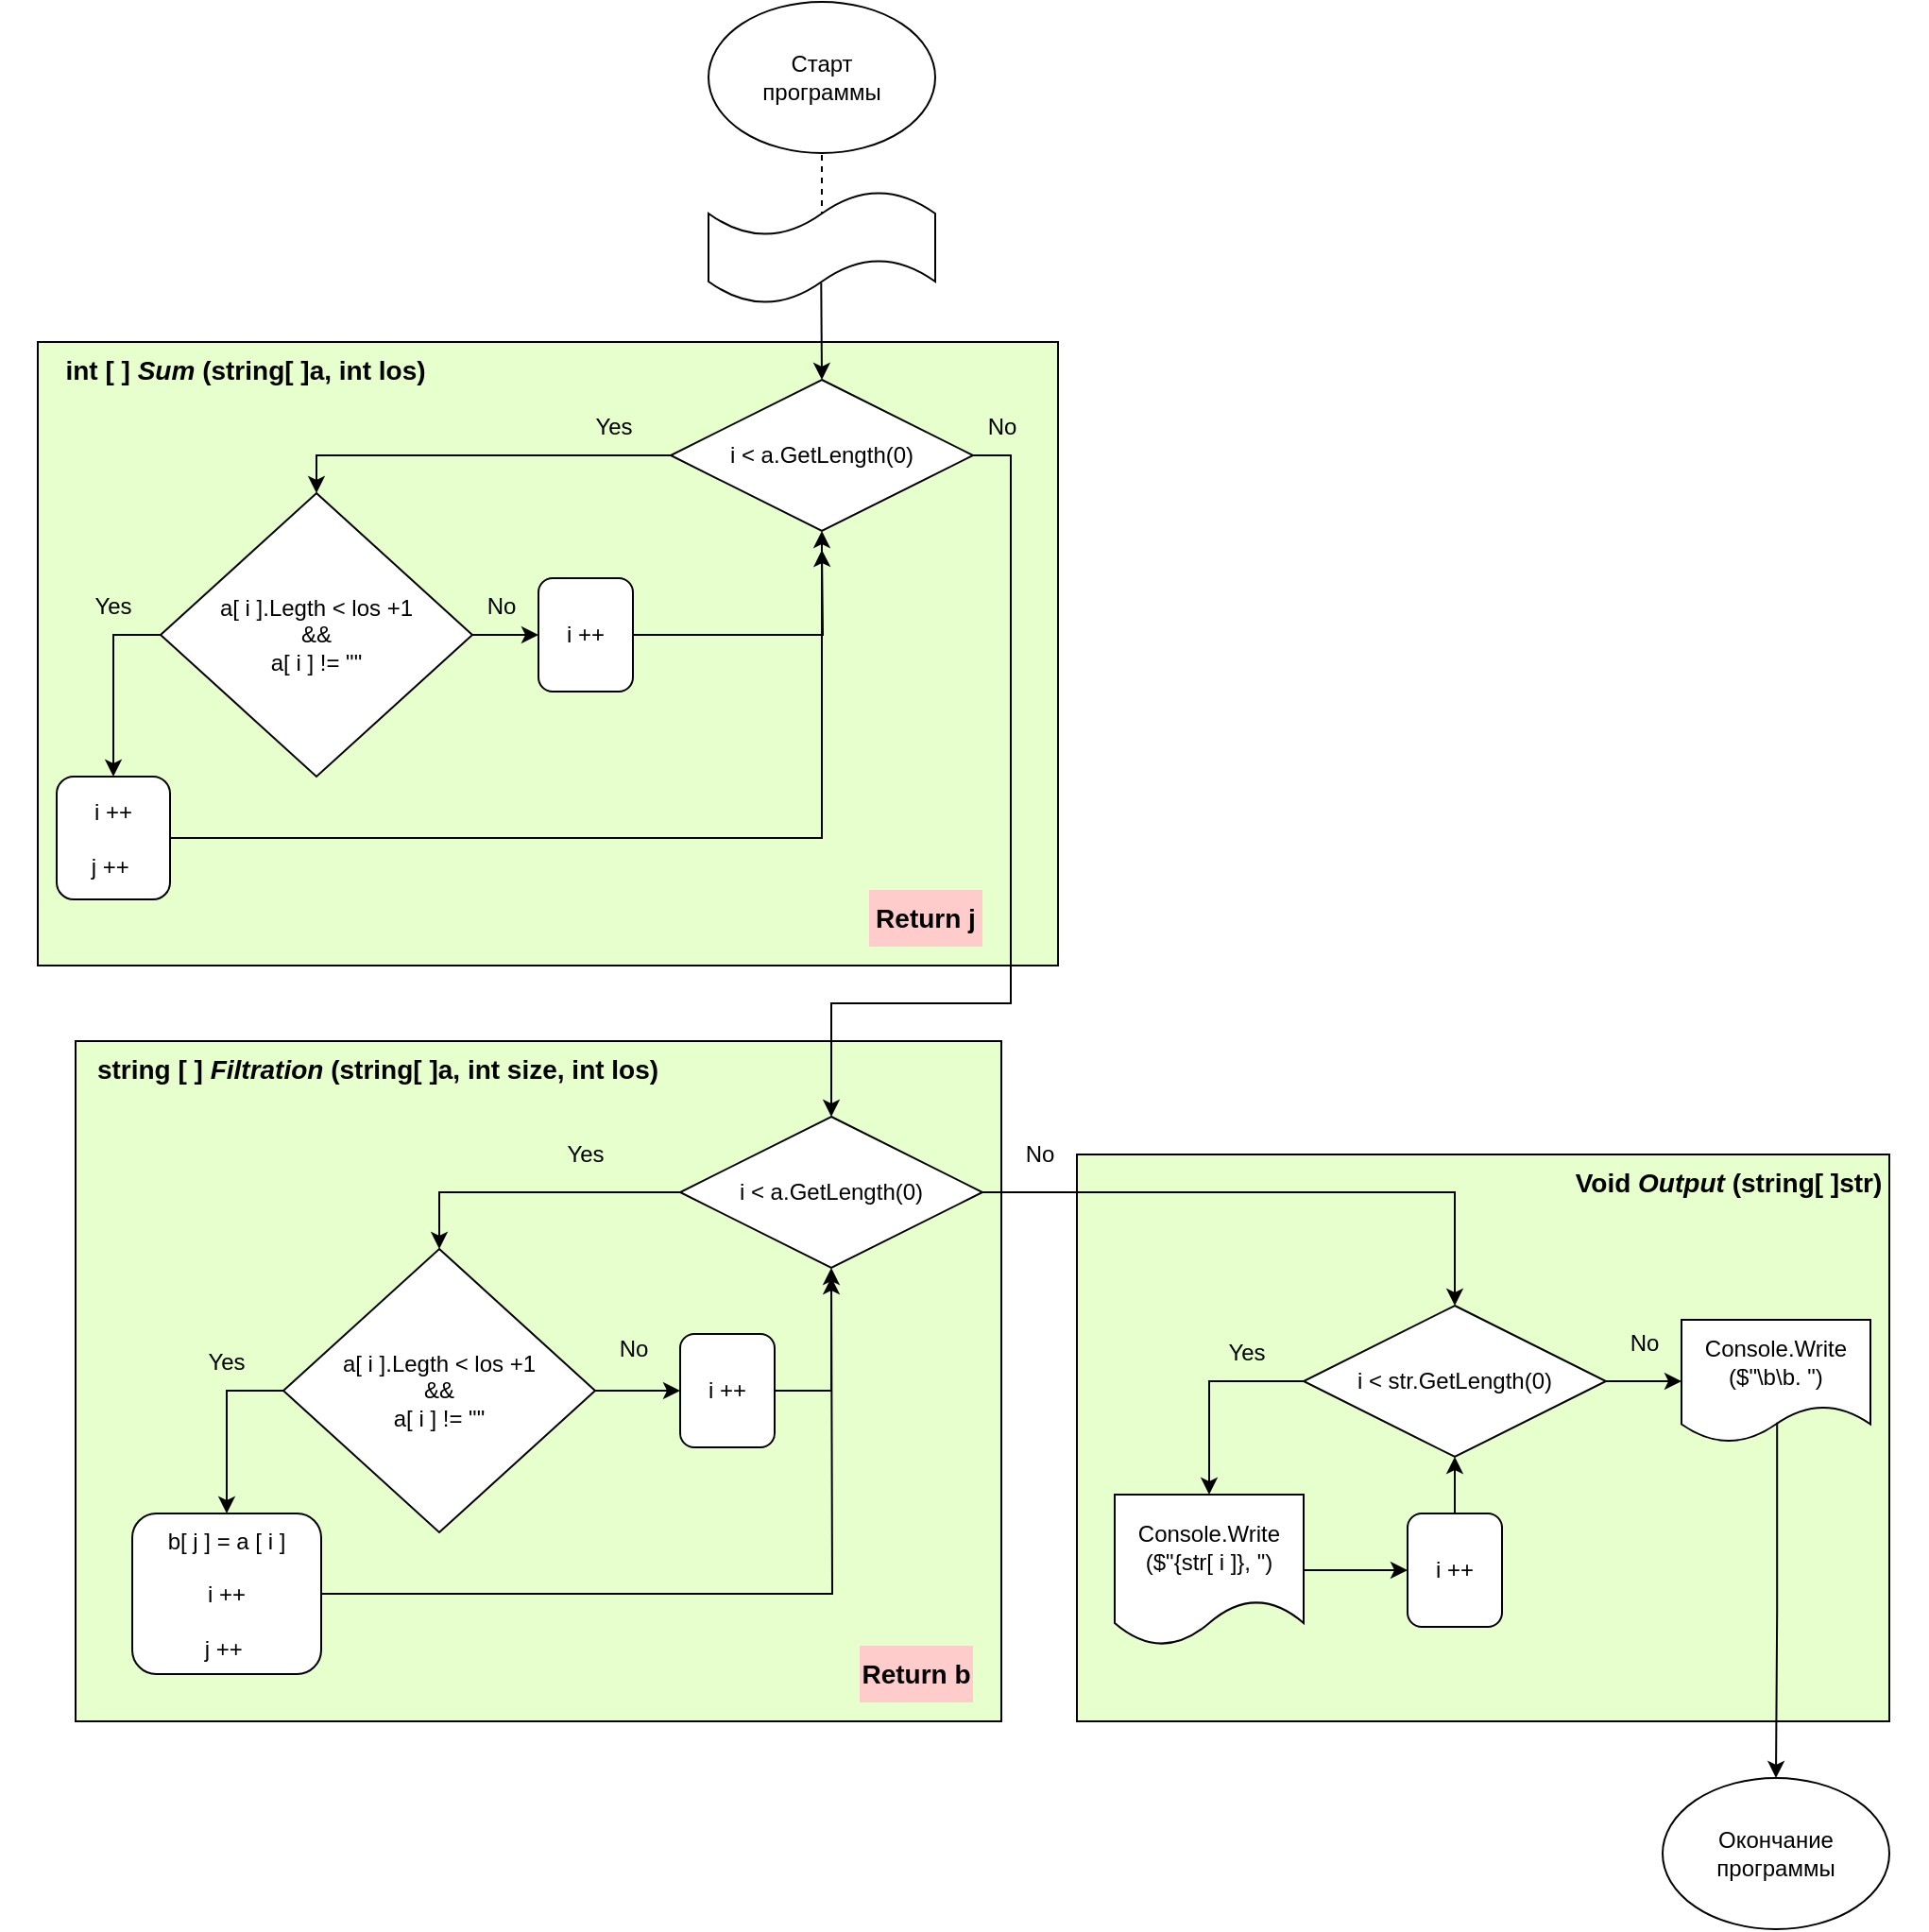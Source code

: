 <mxfile version="20.8.16" type="device"><diagram name="Страница 1" id="9TKDMyC5ZaRdCITpm4R9"><mxGraphModel dx="2077" dy="1750" grid="1" gridSize="10" guides="1" tooltips="1" connect="1" arrows="1" fold="1" page="1" pageScale="1" pageWidth="827" pageHeight="1169" math="0" shadow="0"><root><mxCell id="0"/><mxCell id="1" parent="0"/><mxCell id="Nh6mBQp454FNtNgGAO6L-84" value="" style="rounded=0;whiteSpace=wrap;html=1;fontSize=14;fillColor=#E6FFCC;" vertex="1" parent="1"><mxGeometry x="-10" y="-250" width="540" height="330" as="geometry"/></mxCell><mxCell id="Nh6mBQp454FNtNgGAO6L-67" value="" style="rounded=0;whiteSpace=wrap;html=1;fontSize=14;fillColor=#E6FFCC;" vertex="1" parent="1"><mxGeometry x="540" y="180" width="430" height="300" as="geometry"/></mxCell><mxCell id="Nh6mBQp454FNtNgGAO6L-64" value="" style="rounded=0;whiteSpace=wrap;html=1;fillColor=#E6FFCC;" vertex="1" parent="1"><mxGeometry x="10" y="120" width="490" height="360" as="geometry"/></mxCell><mxCell id="Nh6mBQp454FNtNgGAO6L-1" value="Старт&lt;br&gt;программы" style="ellipse;whiteSpace=wrap;html=1;" vertex="1" parent="1"><mxGeometry x="345" y="-430" width="120" height="80" as="geometry"/></mxCell><mxCell id="Nh6mBQp454FNtNgGAO6L-6" value="Окончание программы" style="ellipse;whiteSpace=wrap;html=1;" vertex="1" parent="1"><mxGeometry x="850" y="510" width="120" height="80" as="geometry"/></mxCell><mxCell id="Nh6mBQp454FNtNgGAO6L-7" value="Console.Write&lt;br&gt;($&quot;\b\b. &quot;)" style="shape=document;whiteSpace=wrap;html=1;boundedLbl=1;" vertex="1" parent="1"><mxGeometry x="860" y="267.5" width="100" height="65" as="geometry"/></mxCell><mxCell id="Nh6mBQp454FNtNgGAO6L-30" style="edgeStyle=orthogonalEdgeStyle;rounded=0;orthogonalLoop=1;jettySize=auto;html=1;" edge="1" parent="1" source="Nh6mBQp454FNtNgGAO6L-11"><mxGeometry relative="1" as="geometry"><mxPoint x="410" y="245" as="targetPoint"/></mxGeometry></mxCell><mxCell id="Nh6mBQp454FNtNgGAO6L-11" value="b[ j ] = a [ i ]&lt;br&gt;&lt;br&gt;i ++&lt;br&gt;&lt;br&gt;j ++&amp;nbsp;" style="rounded=1;whiteSpace=wrap;html=1;" vertex="1" parent="1"><mxGeometry x="40" y="370" width="100" height="85" as="geometry"/></mxCell><mxCell id="Nh6mBQp454FNtNgGAO6L-29" style="edgeStyle=orthogonalEdgeStyle;rounded=0;orthogonalLoop=1;jettySize=auto;html=1;exitX=0;exitY=0.5;exitDx=0;exitDy=0;entryX=0.5;entryY=0;entryDx=0;entryDy=0;" edge="1" parent="1" source="Nh6mBQp454FNtNgGAO6L-16" target="Nh6mBQp454FNtNgGAO6L-11"><mxGeometry relative="1" as="geometry"/></mxCell><mxCell id="Nh6mBQp454FNtNgGAO6L-52" style="edgeStyle=orthogonalEdgeStyle;rounded=0;orthogonalLoop=1;jettySize=auto;html=1;exitX=1;exitY=0.5;exitDx=0;exitDy=0;entryX=0;entryY=0.5;entryDx=0;entryDy=0;" edge="1" parent="1" source="Nh6mBQp454FNtNgGAO6L-16" target="Nh6mBQp454FNtNgGAO6L-51"><mxGeometry relative="1" as="geometry"/></mxCell><mxCell id="Nh6mBQp454FNtNgGAO6L-16" value="a[ i ].Legth &amp;lt; los +1&lt;br&gt;&amp;amp;&amp;amp;&lt;br&gt;a[ i ] != &quot;&quot;" style="rhombus;whiteSpace=wrap;html=1;" vertex="1" parent="1"><mxGeometry x="120" y="230" width="165" height="150" as="geometry"/></mxCell><mxCell id="Nh6mBQp454FNtNgGAO6L-23" style="edgeStyle=orthogonalEdgeStyle;rounded=0;orthogonalLoop=1;jettySize=auto;html=1;exitX=0;exitY=0.5;exitDx=0;exitDy=0;entryX=0.5;entryY=0;entryDx=0;entryDy=0;" edge="1" parent="1" source="Nh6mBQp454FNtNgGAO6L-17" target="Nh6mBQp454FNtNgGAO6L-16"><mxGeometry relative="1" as="geometry"><mxPoint x="270" y="290" as="targetPoint"/></mxGeometry></mxCell><mxCell id="Nh6mBQp454FNtNgGAO6L-42" style="edgeStyle=orthogonalEdgeStyle;rounded=0;orthogonalLoop=1;jettySize=auto;html=1;exitX=1;exitY=0.5;exitDx=0;exitDy=0;entryX=0.5;entryY=0;entryDx=0;entryDy=0;" edge="1" parent="1" source="Nh6mBQp454FNtNgGAO6L-17" target="Nh6mBQp454FNtNgGAO6L-38"><mxGeometry relative="1" as="geometry"/></mxCell><mxCell id="Nh6mBQp454FNtNgGAO6L-17" value="i &amp;lt; a.GetLength(0)" style="rhombus;whiteSpace=wrap;html=1;" vertex="1" parent="1"><mxGeometry x="330" y="160" width="160" height="80" as="geometry"/></mxCell><mxCell id="Nh6mBQp454FNtNgGAO6L-34" value="Yes" style="text;html=1;strokeColor=none;fillColor=none;align=center;verticalAlign=middle;whiteSpace=wrap;rounded=0;" vertex="1" parent="1"><mxGeometry x="250" y="165" width="60" height="30" as="geometry"/></mxCell><mxCell id="Nh6mBQp454FNtNgGAO6L-48" style="edgeStyle=orthogonalEdgeStyle;rounded=0;orthogonalLoop=1;jettySize=auto;html=1;exitX=1;exitY=0.5;exitDx=0;exitDy=0;entryX=0;entryY=0.5;entryDx=0;entryDy=0;" edge="1" parent="1" source="Nh6mBQp454FNtNgGAO6L-38" target="Nh6mBQp454FNtNgGAO6L-7"><mxGeometry relative="1" as="geometry"><mxPoint x="880" y="300" as="targetPoint"/></mxGeometry></mxCell><mxCell id="Nh6mBQp454FNtNgGAO6L-61" style="edgeStyle=orthogonalEdgeStyle;rounded=0;orthogonalLoop=1;jettySize=auto;html=1;exitX=0;exitY=0.5;exitDx=0;exitDy=0;entryX=0.5;entryY=0;entryDx=0;entryDy=0;" edge="1" parent="1" source="Nh6mBQp454FNtNgGAO6L-38" target="Nh6mBQp454FNtNgGAO6L-56"><mxGeometry relative="1" as="geometry"/></mxCell><mxCell id="Nh6mBQp454FNtNgGAO6L-38" value="i &amp;lt; str.GetLength(0)" style="rhombus;whiteSpace=wrap;html=1;" vertex="1" parent="1"><mxGeometry x="660" y="260" width="160" height="80" as="geometry"/></mxCell><mxCell id="Nh6mBQp454FNtNgGAO6L-49" style="edgeStyle=orthogonalEdgeStyle;rounded=0;orthogonalLoop=1;jettySize=auto;html=1;exitX=0.506;exitY=0.837;exitDx=0;exitDy=0;entryX=0.5;entryY=0;entryDx=0;entryDy=0;exitPerimeter=0;" edge="1" parent="1" source="Nh6mBQp454FNtNgGAO6L-7" target="Nh6mBQp454FNtNgGAO6L-6"><mxGeometry relative="1" as="geometry"><mxPoint x="955" y="330" as="sourcePoint"/></mxGeometry></mxCell><mxCell id="Nh6mBQp454FNtNgGAO6L-45" value="Yes" style="text;html=1;strokeColor=none;fillColor=none;align=center;verticalAlign=middle;whiteSpace=wrap;rounded=0;" vertex="1" parent="1"><mxGeometry x="600" y="270" width="60" height="30" as="geometry"/></mxCell><mxCell id="Nh6mBQp454FNtNgGAO6L-46" value="No" style="text;html=1;align=center;verticalAlign=middle;resizable=0;points=[];autosize=1;strokeColor=none;fillColor=none;" vertex="1" parent="1"><mxGeometry x="500" y="165" width="40" height="30" as="geometry"/></mxCell><mxCell id="Nh6mBQp454FNtNgGAO6L-47" value="No" style="text;html=1;align=center;verticalAlign=middle;resizable=0;points=[];autosize=1;strokeColor=none;fillColor=none;" vertex="1" parent="1"><mxGeometry x="820" y="265" width="40" height="30" as="geometry"/></mxCell><mxCell id="Nh6mBQp454FNtNgGAO6L-53" style="edgeStyle=orthogonalEdgeStyle;rounded=0;orthogonalLoop=1;jettySize=auto;html=1;exitX=1;exitY=0.5;exitDx=0;exitDy=0;entryX=0.5;entryY=1;entryDx=0;entryDy=0;" edge="1" parent="1" source="Nh6mBQp454FNtNgGAO6L-51" target="Nh6mBQp454FNtNgGAO6L-17"><mxGeometry relative="1" as="geometry"/></mxCell><mxCell id="Nh6mBQp454FNtNgGAO6L-51" value="i ++" style="rounded=1;whiteSpace=wrap;html=1;" vertex="1" parent="1"><mxGeometry x="330" y="275" width="50" height="60" as="geometry"/></mxCell><mxCell id="Nh6mBQp454FNtNgGAO6L-54" value="No" style="text;html=1;align=center;verticalAlign=middle;resizable=0;points=[];autosize=1;strokeColor=none;fillColor=none;" vertex="1" parent="1"><mxGeometry x="285" y="267.5" width="40" height="30" as="geometry"/></mxCell><mxCell id="Nh6mBQp454FNtNgGAO6L-55" value="Yes" style="text;html=1;strokeColor=none;fillColor=none;align=center;verticalAlign=middle;whiteSpace=wrap;rounded=0;" vertex="1" parent="1"><mxGeometry x="60" y="275" width="60" height="30" as="geometry"/></mxCell><mxCell id="Nh6mBQp454FNtNgGAO6L-60" style="edgeStyle=orthogonalEdgeStyle;rounded=0;orthogonalLoop=1;jettySize=auto;html=1;exitX=1;exitY=0.5;exitDx=0;exitDy=0;entryX=0;entryY=0.5;entryDx=0;entryDy=0;" edge="1" parent="1" source="Nh6mBQp454FNtNgGAO6L-56" target="Nh6mBQp454FNtNgGAO6L-58"><mxGeometry relative="1" as="geometry"/></mxCell><mxCell id="Nh6mBQp454FNtNgGAO6L-56" value="Console.Write &lt;br&gt;($&quot;{str[ i ]}, &quot;)" style="shape=document;whiteSpace=wrap;html=1;boundedLbl=1;" vertex="1" parent="1"><mxGeometry x="560" y="360" width="100" height="80" as="geometry"/></mxCell><mxCell id="Nh6mBQp454FNtNgGAO6L-59" style="edgeStyle=orthogonalEdgeStyle;rounded=0;orthogonalLoop=1;jettySize=auto;html=1;exitX=0.5;exitY=0;exitDx=0;exitDy=0;entryX=0.5;entryY=1;entryDx=0;entryDy=0;" edge="1" parent="1" source="Nh6mBQp454FNtNgGAO6L-58" target="Nh6mBQp454FNtNgGAO6L-38"><mxGeometry relative="1" as="geometry"/></mxCell><mxCell id="Nh6mBQp454FNtNgGAO6L-58" value="i ++" style="rounded=1;whiteSpace=wrap;html=1;" vertex="1" parent="1"><mxGeometry x="715" y="370" width="50" height="60" as="geometry"/></mxCell><mxCell id="Nh6mBQp454FNtNgGAO6L-62" value="" style="endArrow=none;dashed=1;html=1;rounded=0;entryX=0.5;entryY=1;entryDx=0;entryDy=0;" edge="1" parent="1" target="Nh6mBQp454FNtNgGAO6L-1"><mxGeometry width="50" height="50" relative="1" as="geometry"><mxPoint x="405" y="-310" as="sourcePoint"/><mxPoint x="425" y="-210" as="targetPoint"/></mxGeometry></mxCell><mxCell id="Nh6mBQp454FNtNgGAO6L-65" value="&lt;font style=&quot;font-size: 14px;&quot;&gt;&lt;b style=&quot;&quot;&gt;string [ ] &lt;i style=&quot;&quot;&gt;Filtration &lt;/i&gt;(string[ ]a, int size, int los)&lt;/b&gt;&lt;/font&gt;" style="text;html=1;strokeColor=none;fillColor=none;align=center;verticalAlign=middle;whiteSpace=wrap;rounded=0;" vertex="1" parent="1"><mxGeometry x="10" y="120" width="320" height="30" as="geometry"/></mxCell><mxCell id="Nh6mBQp454FNtNgGAO6L-70" value="&lt;b style=&quot;border-color: var(--border-color);&quot;&gt;Void&amp;nbsp;&lt;i style=&quot;border-color: var(--border-color);&quot;&gt;Output&amp;nbsp;&lt;/i&gt;(string[ ]str)&lt;/b&gt;" style="text;html=1;strokeColor=none;fillColor=none;align=center;verticalAlign=middle;whiteSpace=wrap;rounded=0;fontSize=14;" vertex="1" parent="1"><mxGeometry x="780" y="180" width="210" height="30" as="geometry"/></mxCell><mxCell id="Nh6mBQp454FNtNgGAO6L-82" style="edgeStyle=orthogonalEdgeStyle;rounded=0;orthogonalLoop=1;jettySize=auto;html=1;exitX=1;exitY=0.5;exitDx=0;exitDy=0;entryX=0.5;entryY=0;entryDx=0;entryDy=0;fontSize=14;" edge="1" parent="1" source="Nh6mBQp454FNtNgGAO6L-72" target="Nh6mBQp454FNtNgGAO6L-17"><mxGeometry relative="1" as="geometry"><Array as="points"><mxPoint x="505" y="-190"/><mxPoint x="505" y="100"/><mxPoint x="410" y="100"/></Array></mxGeometry></mxCell><mxCell id="Nh6mBQp454FNtNgGAO6L-83" style="edgeStyle=orthogonalEdgeStyle;rounded=0;orthogonalLoop=1;jettySize=auto;html=1;exitX=0;exitY=0.5;exitDx=0;exitDy=0;entryX=0.5;entryY=0;entryDx=0;entryDy=0;fontSize=14;" edge="1" parent="1" source="Nh6mBQp454FNtNgGAO6L-72" target="Nh6mBQp454FNtNgGAO6L-73"><mxGeometry relative="1" as="geometry"/></mxCell><mxCell id="Nh6mBQp454FNtNgGAO6L-72" value="i &amp;lt; a.GetLength(0)" style="rhombus;whiteSpace=wrap;html=1;" vertex="1" parent="1"><mxGeometry x="325" y="-230" width="160" height="80" as="geometry"/></mxCell><mxCell id="Nh6mBQp454FNtNgGAO6L-77" style="edgeStyle=orthogonalEdgeStyle;rounded=0;orthogonalLoop=1;jettySize=auto;html=1;exitX=0;exitY=0.5;exitDx=0;exitDy=0;entryX=0.5;entryY=0;entryDx=0;entryDy=0;fontSize=14;" edge="1" parent="1" source="Nh6mBQp454FNtNgGAO6L-73" target="Nh6mBQp454FNtNgGAO6L-74"><mxGeometry relative="1" as="geometry"/></mxCell><mxCell id="Nh6mBQp454FNtNgGAO6L-78" style="edgeStyle=orthogonalEdgeStyle;rounded=0;orthogonalLoop=1;jettySize=auto;html=1;exitX=1;exitY=0.5;exitDx=0;exitDy=0;entryX=0;entryY=0.5;entryDx=0;entryDy=0;fontSize=14;" edge="1" parent="1" source="Nh6mBQp454FNtNgGAO6L-73" target="Nh6mBQp454FNtNgGAO6L-75"><mxGeometry relative="1" as="geometry"/></mxCell><mxCell id="Nh6mBQp454FNtNgGAO6L-73" value="a[ i ].Legth &amp;lt; los +1&lt;br&gt;&amp;amp;&amp;amp;&lt;br&gt;a[ i ] != &quot;&quot;" style="rhombus;whiteSpace=wrap;html=1;" vertex="1" parent="1"><mxGeometry x="55" y="-170" width="165" height="150" as="geometry"/></mxCell><mxCell id="Nh6mBQp454FNtNgGAO6L-80" style="edgeStyle=orthogonalEdgeStyle;rounded=0;orthogonalLoop=1;jettySize=auto;html=1;exitX=1;exitY=0.5;exitDx=0;exitDy=0;fontSize=14;entryX=0.5;entryY=1;entryDx=0;entryDy=0;" edge="1" parent="1" source="Nh6mBQp454FNtNgGAO6L-74" target="Nh6mBQp454FNtNgGAO6L-72"><mxGeometry relative="1" as="geometry"><mxPoint x="410" y="-110" as="targetPoint"/></mxGeometry></mxCell><mxCell id="Nh6mBQp454FNtNgGAO6L-74" value="i ++&lt;br&gt;&lt;br&gt;j ++&amp;nbsp;" style="rounded=1;whiteSpace=wrap;html=1;" vertex="1" parent="1"><mxGeometry y="-20" width="60" height="65" as="geometry"/></mxCell><mxCell id="Nh6mBQp454FNtNgGAO6L-81" style="edgeStyle=orthogonalEdgeStyle;rounded=0;orthogonalLoop=1;jettySize=auto;html=1;exitX=1;exitY=0.5;exitDx=0;exitDy=0;fontSize=14;" edge="1" parent="1" source="Nh6mBQp454FNtNgGAO6L-75"><mxGeometry relative="1" as="geometry"><mxPoint x="405" y="-140" as="targetPoint"/></mxGeometry></mxCell><mxCell id="Nh6mBQp454FNtNgGAO6L-75" value="i ++" style="rounded=1;whiteSpace=wrap;html=1;" vertex="1" parent="1"><mxGeometry x="255" y="-125" width="50" height="60" as="geometry"/></mxCell><mxCell id="Nh6mBQp454FNtNgGAO6L-85" value="&lt;b style=&quot;border-color: var(--border-color);&quot;&gt;int [ ]&amp;nbsp;&lt;i style=&quot;border-color: var(--border-color);&quot;&gt;Sum&lt;span style=&quot;border-color: var(--border-color);&quot;&gt;&amp;nbsp;&lt;/span&gt;&lt;/i&gt;(string[ ]a, int los)&lt;/b&gt;" style="text;html=1;strokeColor=none;fillColor=none;align=center;verticalAlign=middle;whiteSpace=wrap;rounded=0;fontSize=14;" vertex="1" parent="1"><mxGeometry x="-30" y="-250" width="260" height="30" as="geometry"/></mxCell><mxCell id="Nh6mBQp454FNtNgGAO6L-86" value="" style="endArrow=classic;html=1;rounded=0;fontSize=14;entryX=0.5;entryY=0;entryDx=0;entryDy=0;exitX=0.497;exitY=0.81;exitDx=0;exitDy=0;exitPerimeter=0;" edge="1" parent="1" source="Nh6mBQp454FNtNgGAO6L-92" target="Nh6mBQp454FNtNgGAO6L-72"><mxGeometry width="50" height="50" relative="1" as="geometry"><mxPoint x="405" y="-270" as="sourcePoint"/><mxPoint x="560" y="-270" as="targetPoint"/></mxGeometry></mxCell><mxCell id="Nh6mBQp454FNtNgGAO6L-88" value="Yes" style="text;html=1;strokeColor=none;fillColor=none;align=center;verticalAlign=middle;whiteSpace=wrap;rounded=0;" vertex="1" parent="1"><mxGeometry x="265" y="-220" width="60" height="30" as="geometry"/></mxCell><mxCell id="Nh6mBQp454FNtNgGAO6L-89" value="Yes" style="text;html=1;strokeColor=none;fillColor=none;align=center;verticalAlign=middle;whiteSpace=wrap;rounded=0;" vertex="1" parent="1"><mxGeometry y="-125" width="60" height="30" as="geometry"/></mxCell><mxCell id="Nh6mBQp454FNtNgGAO6L-90" value="No" style="text;html=1;align=center;verticalAlign=middle;resizable=0;points=[];autosize=1;strokeColor=none;fillColor=none;" vertex="1" parent="1"><mxGeometry x="215" y="-125" width="40" height="30" as="geometry"/></mxCell><mxCell id="Nh6mBQp454FNtNgGAO6L-91" value="No" style="text;html=1;align=center;verticalAlign=middle;resizable=0;points=[];autosize=1;strokeColor=none;fillColor=none;" vertex="1" parent="1"><mxGeometry x="480" y="-220" width="40" height="30" as="geometry"/></mxCell><mxCell id="Nh6mBQp454FNtNgGAO6L-92" value="" style="shape=tape;whiteSpace=wrap;html=1;fontSize=14;fillColor=#FFFFFF;" vertex="1" parent="1"><mxGeometry x="345" y="-330" width="120" height="60" as="geometry"/></mxCell><mxCell id="Nh6mBQp454FNtNgGAO6L-94" value="&lt;b&gt;Return b&lt;/b&gt;" style="text;html=1;strokeColor=none;fillColor=#FFCCCC;align=center;verticalAlign=middle;whiteSpace=wrap;rounded=0;fontSize=14;" vertex="1" parent="1"><mxGeometry x="425" y="440" width="60" height="30" as="geometry"/></mxCell><mxCell id="Nh6mBQp454FNtNgGAO6L-95" value="&lt;b&gt;Return j&lt;/b&gt;" style="text;html=1;strokeColor=none;fillColor=#FFCCCC;align=center;verticalAlign=middle;whiteSpace=wrap;rounded=0;fontSize=14;" vertex="1" parent="1"><mxGeometry x="430" y="40" width="60" height="30" as="geometry"/></mxCell></root></mxGraphModel></diagram></mxfile>